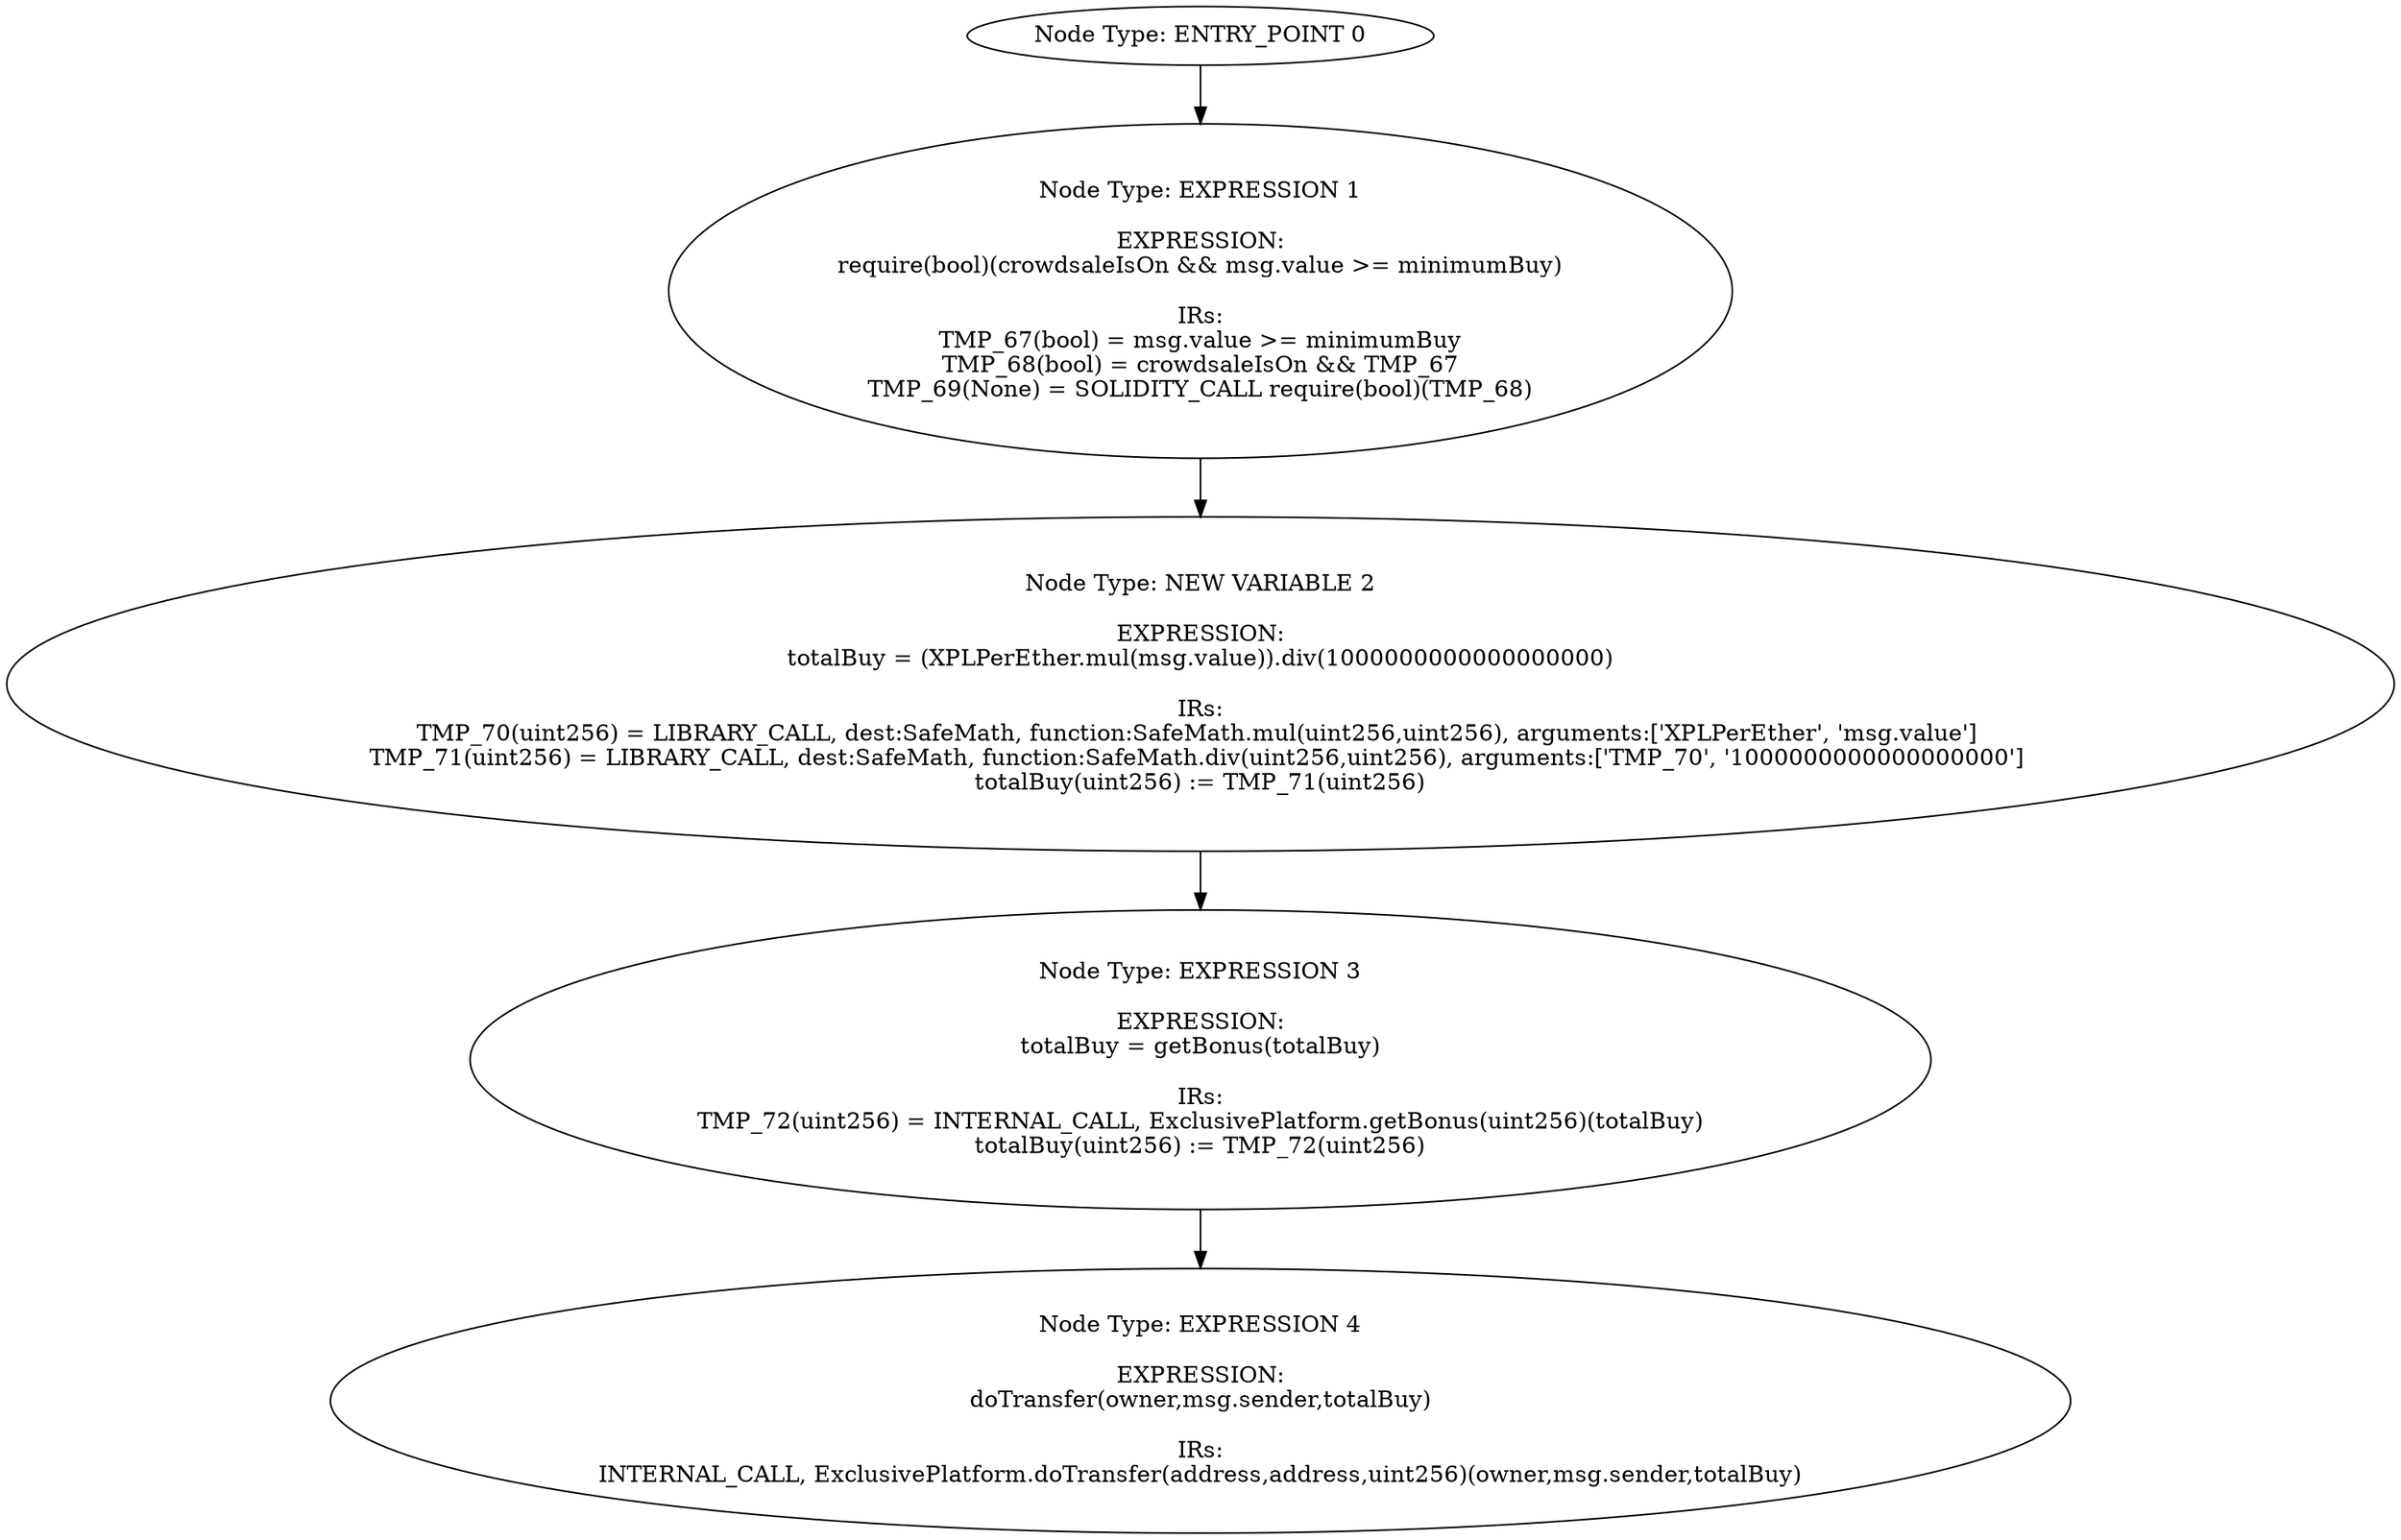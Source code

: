 digraph{
0[label="Node Type: ENTRY_POINT 0
"];
0->1;
1[label="Node Type: EXPRESSION 1

EXPRESSION:
require(bool)(crowdsaleIsOn && msg.value >= minimumBuy)

IRs:
TMP_67(bool) = msg.value >= minimumBuy
TMP_68(bool) = crowdsaleIsOn && TMP_67
TMP_69(None) = SOLIDITY_CALL require(bool)(TMP_68)"];
1->2;
2[label="Node Type: NEW VARIABLE 2

EXPRESSION:
totalBuy = (XPLPerEther.mul(msg.value)).div(1000000000000000000)

IRs:
TMP_70(uint256) = LIBRARY_CALL, dest:SafeMath, function:SafeMath.mul(uint256,uint256), arguments:['XPLPerEther', 'msg.value'] 
TMP_71(uint256) = LIBRARY_CALL, dest:SafeMath, function:SafeMath.div(uint256,uint256), arguments:['TMP_70', '1000000000000000000'] 
totalBuy(uint256) := TMP_71(uint256)"];
2->3;
3[label="Node Type: EXPRESSION 3

EXPRESSION:
totalBuy = getBonus(totalBuy)

IRs:
TMP_72(uint256) = INTERNAL_CALL, ExclusivePlatform.getBonus(uint256)(totalBuy)
totalBuy(uint256) := TMP_72(uint256)"];
3->4;
4[label="Node Type: EXPRESSION 4

EXPRESSION:
doTransfer(owner,msg.sender,totalBuy)

IRs:
INTERNAL_CALL, ExclusivePlatform.doTransfer(address,address,uint256)(owner,msg.sender,totalBuy)"];
}
